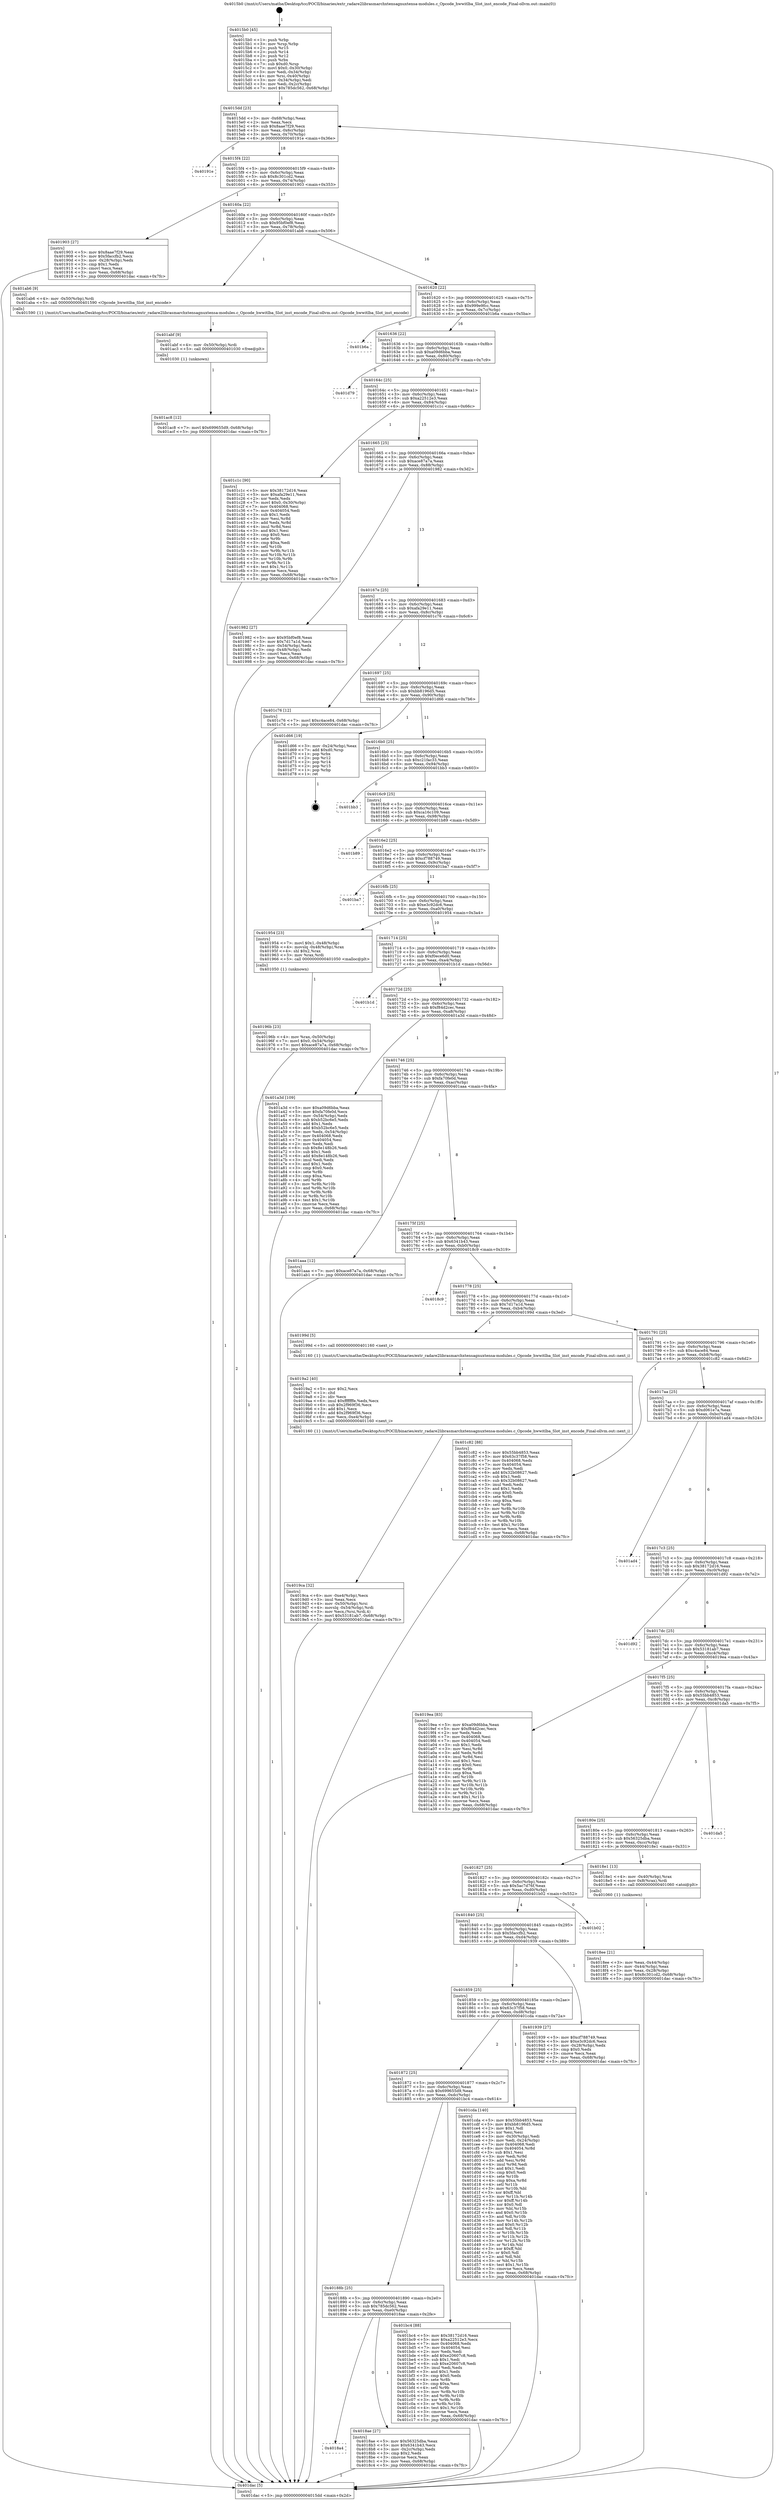 digraph "0x4015b0" {
  label = "0x4015b0 (/mnt/c/Users/mathe/Desktop/tcc/POCII/binaries/extr_radare2librasmarchxtensagnuxtensa-modules.c_Opcode_hwwitlba_Slot_inst_encode_Final-ollvm.out::main(0))"
  labelloc = "t"
  node[shape=record]

  Entry [label="",width=0.3,height=0.3,shape=circle,fillcolor=black,style=filled]
  "0x4015dd" [label="{
     0x4015dd [23]\l
     | [instrs]\l
     &nbsp;&nbsp;0x4015dd \<+3\>: mov -0x68(%rbp),%eax\l
     &nbsp;&nbsp;0x4015e0 \<+2\>: mov %eax,%ecx\l
     &nbsp;&nbsp;0x4015e2 \<+6\>: sub $0x8aae7f29,%ecx\l
     &nbsp;&nbsp;0x4015e8 \<+3\>: mov %eax,-0x6c(%rbp)\l
     &nbsp;&nbsp;0x4015eb \<+3\>: mov %ecx,-0x70(%rbp)\l
     &nbsp;&nbsp;0x4015ee \<+6\>: je 000000000040191e \<main+0x36e\>\l
  }"]
  "0x40191e" [label="{
     0x40191e\l
  }", style=dashed]
  "0x4015f4" [label="{
     0x4015f4 [22]\l
     | [instrs]\l
     &nbsp;&nbsp;0x4015f4 \<+5\>: jmp 00000000004015f9 \<main+0x49\>\l
     &nbsp;&nbsp;0x4015f9 \<+3\>: mov -0x6c(%rbp),%eax\l
     &nbsp;&nbsp;0x4015fc \<+5\>: sub $0x8c301cd2,%eax\l
     &nbsp;&nbsp;0x401601 \<+3\>: mov %eax,-0x74(%rbp)\l
     &nbsp;&nbsp;0x401604 \<+6\>: je 0000000000401903 \<main+0x353\>\l
  }"]
  Exit [label="",width=0.3,height=0.3,shape=circle,fillcolor=black,style=filled,peripheries=2]
  "0x401903" [label="{
     0x401903 [27]\l
     | [instrs]\l
     &nbsp;&nbsp;0x401903 \<+5\>: mov $0x8aae7f29,%eax\l
     &nbsp;&nbsp;0x401908 \<+5\>: mov $0x5faccfb2,%ecx\l
     &nbsp;&nbsp;0x40190d \<+3\>: mov -0x28(%rbp),%edx\l
     &nbsp;&nbsp;0x401910 \<+3\>: cmp $0x1,%edx\l
     &nbsp;&nbsp;0x401913 \<+3\>: cmovl %ecx,%eax\l
     &nbsp;&nbsp;0x401916 \<+3\>: mov %eax,-0x68(%rbp)\l
     &nbsp;&nbsp;0x401919 \<+5\>: jmp 0000000000401dac \<main+0x7fc\>\l
  }"]
  "0x40160a" [label="{
     0x40160a [22]\l
     | [instrs]\l
     &nbsp;&nbsp;0x40160a \<+5\>: jmp 000000000040160f \<main+0x5f\>\l
     &nbsp;&nbsp;0x40160f \<+3\>: mov -0x6c(%rbp),%eax\l
     &nbsp;&nbsp;0x401612 \<+5\>: sub $0x95bf0ef8,%eax\l
     &nbsp;&nbsp;0x401617 \<+3\>: mov %eax,-0x78(%rbp)\l
     &nbsp;&nbsp;0x40161a \<+6\>: je 0000000000401ab6 \<main+0x506\>\l
  }"]
  "0x401ac8" [label="{
     0x401ac8 [12]\l
     | [instrs]\l
     &nbsp;&nbsp;0x401ac8 \<+7\>: movl $0x699655d9,-0x68(%rbp)\l
     &nbsp;&nbsp;0x401acf \<+5\>: jmp 0000000000401dac \<main+0x7fc\>\l
  }"]
  "0x401ab6" [label="{
     0x401ab6 [9]\l
     | [instrs]\l
     &nbsp;&nbsp;0x401ab6 \<+4\>: mov -0x50(%rbp),%rdi\l
     &nbsp;&nbsp;0x401aba \<+5\>: call 0000000000401590 \<Opcode_hwwitlba_Slot_inst_encode\>\l
     | [calls]\l
     &nbsp;&nbsp;0x401590 \{1\} (/mnt/c/Users/mathe/Desktop/tcc/POCII/binaries/extr_radare2librasmarchxtensagnuxtensa-modules.c_Opcode_hwwitlba_Slot_inst_encode_Final-ollvm.out::Opcode_hwwitlba_Slot_inst_encode)\l
  }"]
  "0x401620" [label="{
     0x401620 [22]\l
     | [instrs]\l
     &nbsp;&nbsp;0x401620 \<+5\>: jmp 0000000000401625 \<main+0x75\>\l
     &nbsp;&nbsp;0x401625 \<+3\>: mov -0x6c(%rbp),%eax\l
     &nbsp;&nbsp;0x401628 \<+5\>: sub $0x999e9fcc,%eax\l
     &nbsp;&nbsp;0x40162d \<+3\>: mov %eax,-0x7c(%rbp)\l
     &nbsp;&nbsp;0x401630 \<+6\>: je 0000000000401b6a \<main+0x5ba\>\l
  }"]
  "0x401abf" [label="{
     0x401abf [9]\l
     | [instrs]\l
     &nbsp;&nbsp;0x401abf \<+4\>: mov -0x50(%rbp),%rdi\l
     &nbsp;&nbsp;0x401ac3 \<+5\>: call 0000000000401030 \<free@plt\>\l
     | [calls]\l
     &nbsp;&nbsp;0x401030 \{1\} (unknown)\l
  }"]
  "0x401b6a" [label="{
     0x401b6a\l
  }", style=dashed]
  "0x401636" [label="{
     0x401636 [22]\l
     | [instrs]\l
     &nbsp;&nbsp;0x401636 \<+5\>: jmp 000000000040163b \<main+0x8b\>\l
     &nbsp;&nbsp;0x40163b \<+3\>: mov -0x6c(%rbp),%eax\l
     &nbsp;&nbsp;0x40163e \<+5\>: sub $0xa09d6bba,%eax\l
     &nbsp;&nbsp;0x401643 \<+3\>: mov %eax,-0x80(%rbp)\l
     &nbsp;&nbsp;0x401646 \<+6\>: je 0000000000401d79 \<main+0x7c9\>\l
  }"]
  "0x4019ca" [label="{
     0x4019ca [32]\l
     | [instrs]\l
     &nbsp;&nbsp;0x4019ca \<+6\>: mov -0xe4(%rbp),%ecx\l
     &nbsp;&nbsp;0x4019d0 \<+3\>: imul %eax,%ecx\l
     &nbsp;&nbsp;0x4019d3 \<+4\>: mov -0x50(%rbp),%rsi\l
     &nbsp;&nbsp;0x4019d7 \<+4\>: movslq -0x54(%rbp),%rdi\l
     &nbsp;&nbsp;0x4019db \<+3\>: mov %ecx,(%rsi,%rdi,4)\l
     &nbsp;&nbsp;0x4019de \<+7\>: movl $0x53181ab7,-0x68(%rbp)\l
     &nbsp;&nbsp;0x4019e5 \<+5\>: jmp 0000000000401dac \<main+0x7fc\>\l
  }"]
  "0x401d79" [label="{
     0x401d79\l
  }", style=dashed]
  "0x40164c" [label="{
     0x40164c [25]\l
     | [instrs]\l
     &nbsp;&nbsp;0x40164c \<+5\>: jmp 0000000000401651 \<main+0xa1\>\l
     &nbsp;&nbsp;0x401651 \<+3\>: mov -0x6c(%rbp),%eax\l
     &nbsp;&nbsp;0x401654 \<+5\>: sub $0xa22512e3,%eax\l
     &nbsp;&nbsp;0x401659 \<+6\>: mov %eax,-0x84(%rbp)\l
     &nbsp;&nbsp;0x40165f \<+6\>: je 0000000000401c1c \<main+0x66c\>\l
  }"]
  "0x4019a2" [label="{
     0x4019a2 [40]\l
     | [instrs]\l
     &nbsp;&nbsp;0x4019a2 \<+5\>: mov $0x2,%ecx\l
     &nbsp;&nbsp;0x4019a7 \<+1\>: cltd\l
     &nbsp;&nbsp;0x4019a8 \<+2\>: idiv %ecx\l
     &nbsp;&nbsp;0x4019aa \<+6\>: imul $0xfffffffe,%edx,%ecx\l
     &nbsp;&nbsp;0x4019b0 \<+6\>: sub $0x2f969f36,%ecx\l
     &nbsp;&nbsp;0x4019b6 \<+3\>: add $0x1,%ecx\l
     &nbsp;&nbsp;0x4019b9 \<+6\>: add $0x2f969f36,%ecx\l
     &nbsp;&nbsp;0x4019bf \<+6\>: mov %ecx,-0xe4(%rbp)\l
     &nbsp;&nbsp;0x4019c5 \<+5\>: call 0000000000401160 \<next_i\>\l
     | [calls]\l
     &nbsp;&nbsp;0x401160 \{1\} (/mnt/c/Users/mathe/Desktop/tcc/POCII/binaries/extr_radare2librasmarchxtensagnuxtensa-modules.c_Opcode_hwwitlba_Slot_inst_encode_Final-ollvm.out::next_i)\l
  }"]
  "0x401c1c" [label="{
     0x401c1c [90]\l
     | [instrs]\l
     &nbsp;&nbsp;0x401c1c \<+5\>: mov $0x38172d16,%eax\l
     &nbsp;&nbsp;0x401c21 \<+5\>: mov $0xafa29e11,%ecx\l
     &nbsp;&nbsp;0x401c26 \<+2\>: xor %edx,%edx\l
     &nbsp;&nbsp;0x401c28 \<+7\>: movl $0x0,-0x30(%rbp)\l
     &nbsp;&nbsp;0x401c2f \<+7\>: mov 0x404068,%esi\l
     &nbsp;&nbsp;0x401c36 \<+7\>: mov 0x404054,%edi\l
     &nbsp;&nbsp;0x401c3d \<+3\>: sub $0x1,%edx\l
     &nbsp;&nbsp;0x401c40 \<+3\>: mov %esi,%r8d\l
     &nbsp;&nbsp;0x401c43 \<+3\>: add %edx,%r8d\l
     &nbsp;&nbsp;0x401c46 \<+4\>: imul %r8d,%esi\l
     &nbsp;&nbsp;0x401c4a \<+3\>: and $0x1,%esi\l
     &nbsp;&nbsp;0x401c4d \<+3\>: cmp $0x0,%esi\l
     &nbsp;&nbsp;0x401c50 \<+4\>: sete %r9b\l
     &nbsp;&nbsp;0x401c54 \<+3\>: cmp $0xa,%edi\l
     &nbsp;&nbsp;0x401c57 \<+4\>: setl %r10b\l
     &nbsp;&nbsp;0x401c5b \<+3\>: mov %r9b,%r11b\l
     &nbsp;&nbsp;0x401c5e \<+3\>: and %r10b,%r11b\l
     &nbsp;&nbsp;0x401c61 \<+3\>: xor %r10b,%r9b\l
     &nbsp;&nbsp;0x401c64 \<+3\>: or %r9b,%r11b\l
     &nbsp;&nbsp;0x401c67 \<+4\>: test $0x1,%r11b\l
     &nbsp;&nbsp;0x401c6b \<+3\>: cmovne %ecx,%eax\l
     &nbsp;&nbsp;0x401c6e \<+3\>: mov %eax,-0x68(%rbp)\l
     &nbsp;&nbsp;0x401c71 \<+5\>: jmp 0000000000401dac \<main+0x7fc\>\l
  }"]
  "0x401665" [label="{
     0x401665 [25]\l
     | [instrs]\l
     &nbsp;&nbsp;0x401665 \<+5\>: jmp 000000000040166a \<main+0xba\>\l
     &nbsp;&nbsp;0x40166a \<+3\>: mov -0x6c(%rbp),%eax\l
     &nbsp;&nbsp;0x40166d \<+5\>: sub $0xace87a7a,%eax\l
     &nbsp;&nbsp;0x401672 \<+6\>: mov %eax,-0x88(%rbp)\l
     &nbsp;&nbsp;0x401678 \<+6\>: je 0000000000401982 \<main+0x3d2\>\l
  }"]
  "0x40196b" [label="{
     0x40196b [23]\l
     | [instrs]\l
     &nbsp;&nbsp;0x40196b \<+4\>: mov %rax,-0x50(%rbp)\l
     &nbsp;&nbsp;0x40196f \<+7\>: movl $0x0,-0x54(%rbp)\l
     &nbsp;&nbsp;0x401976 \<+7\>: movl $0xace87a7a,-0x68(%rbp)\l
     &nbsp;&nbsp;0x40197d \<+5\>: jmp 0000000000401dac \<main+0x7fc\>\l
  }"]
  "0x401982" [label="{
     0x401982 [27]\l
     | [instrs]\l
     &nbsp;&nbsp;0x401982 \<+5\>: mov $0x95bf0ef8,%eax\l
     &nbsp;&nbsp;0x401987 \<+5\>: mov $0x7d17a1d,%ecx\l
     &nbsp;&nbsp;0x40198c \<+3\>: mov -0x54(%rbp),%edx\l
     &nbsp;&nbsp;0x40198f \<+3\>: cmp -0x48(%rbp),%edx\l
     &nbsp;&nbsp;0x401992 \<+3\>: cmovl %ecx,%eax\l
     &nbsp;&nbsp;0x401995 \<+3\>: mov %eax,-0x68(%rbp)\l
     &nbsp;&nbsp;0x401998 \<+5\>: jmp 0000000000401dac \<main+0x7fc\>\l
  }"]
  "0x40167e" [label="{
     0x40167e [25]\l
     | [instrs]\l
     &nbsp;&nbsp;0x40167e \<+5\>: jmp 0000000000401683 \<main+0xd3\>\l
     &nbsp;&nbsp;0x401683 \<+3\>: mov -0x6c(%rbp),%eax\l
     &nbsp;&nbsp;0x401686 \<+5\>: sub $0xafa29e11,%eax\l
     &nbsp;&nbsp;0x40168b \<+6\>: mov %eax,-0x8c(%rbp)\l
     &nbsp;&nbsp;0x401691 \<+6\>: je 0000000000401c76 \<main+0x6c6\>\l
  }"]
  "0x4018ee" [label="{
     0x4018ee [21]\l
     | [instrs]\l
     &nbsp;&nbsp;0x4018ee \<+3\>: mov %eax,-0x44(%rbp)\l
     &nbsp;&nbsp;0x4018f1 \<+3\>: mov -0x44(%rbp),%eax\l
     &nbsp;&nbsp;0x4018f4 \<+3\>: mov %eax,-0x28(%rbp)\l
     &nbsp;&nbsp;0x4018f7 \<+7\>: movl $0x8c301cd2,-0x68(%rbp)\l
     &nbsp;&nbsp;0x4018fe \<+5\>: jmp 0000000000401dac \<main+0x7fc\>\l
  }"]
  "0x401c76" [label="{
     0x401c76 [12]\l
     | [instrs]\l
     &nbsp;&nbsp;0x401c76 \<+7\>: movl $0xc4ace84,-0x68(%rbp)\l
     &nbsp;&nbsp;0x401c7d \<+5\>: jmp 0000000000401dac \<main+0x7fc\>\l
  }"]
  "0x401697" [label="{
     0x401697 [25]\l
     | [instrs]\l
     &nbsp;&nbsp;0x401697 \<+5\>: jmp 000000000040169c \<main+0xec\>\l
     &nbsp;&nbsp;0x40169c \<+3\>: mov -0x6c(%rbp),%eax\l
     &nbsp;&nbsp;0x40169f \<+5\>: sub $0xbb8196d5,%eax\l
     &nbsp;&nbsp;0x4016a4 \<+6\>: mov %eax,-0x90(%rbp)\l
     &nbsp;&nbsp;0x4016aa \<+6\>: je 0000000000401d66 \<main+0x7b6\>\l
  }"]
  "0x4015b0" [label="{
     0x4015b0 [45]\l
     | [instrs]\l
     &nbsp;&nbsp;0x4015b0 \<+1\>: push %rbp\l
     &nbsp;&nbsp;0x4015b1 \<+3\>: mov %rsp,%rbp\l
     &nbsp;&nbsp;0x4015b4 \<+2\>: push %r15\l
     &nbsp;&nbsp;0x4015b6 \<+2\>: push %r14\l
     &nbsp;&nbsp;0x4015b8 \<+2\>: push %r12\l
     &nbsp;&nbsp;0x4015ba \<+1\>: push %rbx\l
     &nbsp;&nbsp;0x4015bb \<+7\>: sub $0xd0,%rsp\l
     &nbsp;&nbsp;0x4015c2 \<+7\>: movl $0x0,-0x30(%rbp)\l
     &nbsp;&nbsp;0x4015c9 \<+3\>: mov %edi,-0x34(%rbp)\l
     &nbsp;&nbsp;0x4015cc \<+4\>: mov %rsi,-0x40(%rbp)\l
     &nbsp;&nbsp;0x4015d0 \<+3\>: mov -0x34(%rbp),%edi\l
     &nbsp;&nbsp;0x4015d3 \<+3\>: mov %edi,-0x2c(%rbp)\l
     &nbsp;&nbsp;0x4015d6 \<+7\>: movl $0x785dc562,-0x68(%rbp)\l
  }"]
  "0x401d66" [label="{
     0x401d66 [19]\l
     | [instrs]\l
     &nbsp;&nbsp;0x401d66 \<+3\>: mov -0x24(%rbp),%eax\l
     &nbsp;&nbsp;0x401d69 \<+7\>: add $0xd0,%rsp\l
     &nbsp;&nbsp;0x401d70 \<+1\>: pop %rbx\l
     &nbsp;&nbsp;0x401d71 \<+2\>: pop %r12\l
     &nbsp;&nbsp;0x401d73 \<+2\>: pop %r14\l
     &nbsp;&nbsp;0x401d75 \<+2\>: pop %r15\l
     &nbsp;&nbsp;0x401d77 \<+1\>: pop %rbp\l
     &nbsp;&nbsp;0x401d78 \<+1\>: ret\l
  }"]
  "0x4016b0" [label="{
     0x4016b0 [25]\l
     | [instrs]\l
     &nbsp;&nbsp;0x4016b0 \<+5\>: jmp 00000000004016b5 \<main+0x105\>\l
     &nbsp;&nbsp;0x4016b5 \<+3\>: mov -0x6c(%rbp),%eax\l
     &nbsp;&nbsp;0x4016b8 \<+5\>: sub $0xc21fac33,%eax\l
     &nbsp;&nbsp;0x4016bd \<+6\>: mov %eax,-0x94(%rbp)\l
     &nbsp;&nbsp;0x4016c3 \<+6\>: je 0000000000401bb3 \<main+0x603\>\l
  }"]
  "0x401dac" [label="{
     0x401dac [5]\l
     | [instrs]\l
     &nbsp;&nbsp;0x401dac \<+5\>: jmp 00000000004015dd \<main+0x2d\>\l
  }"]
  "0x401bb3" [label="{
     0x401bb3\l
  }", style=dashed]
  "0x4016c9" [label="{
     0x4016c9 [25]\l
     | [instrs]\l
     &nbsp;&nbsp;0x4016c9 \<+5\>: jmp 00000000004016ce \<main+0x11e\>\l
     &nbsp;&nbsp;0x4016ce \<+3\>: mov -0x6c(%rbp),%eax\l
     &nbsp;&nbsp;0x4016d1 \<+5\>: sub $0xca16c109,%eax\l
     &nbsp;&nbsp;0x4016d6 \<+6\>: mov %eax,-0x98(%rbp)\l
     &nbsp;&nbsp;0x4016dc \<+6\>: je 0000000000401b89 \<main+0x5d9\>\l
  }"]
  "0x4018a4" [label="{
     0x4018a4\l
  }", style=dashed]
  "0x401b89" [label="{
     0x401b89\l
  }", style=dashed]
  "0x4016e2" [label="{
     0x4016e2 [25]\l
     | [instrs]\l
     &nbsp;&nbsp;0x4016e2 \<+5\>: jmp 00000000004016e7 \<main+0x137\>\l
     &nbsp;&nbsp;0x4016e7 \<+3\>: mov -0x6c(%rbp),%eax\l
     &nbsp;&nbsp;0x4016ea \<+5\>: sub $0xcf788749,%eax\l
     &nbsp;&nbsp;0x4016ef \<+6\>: mov %eax,-0x9c(%rbp)\l
     &nbsp;&nbsp;0x4016f5 \<+6\>: je 0000000000401ba7 \<main+0x5f7\>\l
  }"]
  "0x4018ae" [label="{
     0x4018ae [27]\l
     | [instrs]\l
     &nbsp;&nbsp;0x4018ae \<+5\>: mov $0x56325dba,%eax\l
     &nbsp;&nbsp;0x4018b3 \<+5\>: mov $0x6341b43,%ecx\l
     &nbsp;&nbsp;0x4018b8 \<+3\>: mov -0x2c(%rbp),%edx\l
     &nbsp;&nbsp;0x4018bb \<+3\>: cmp $0x2,%edx\l
     &nbsp;&nbsp;0x4018be \<+3\>: cmovne %ecx,%eax\l
     &nbsp;&nbsp;0x4018c1 \<+3\>: mov %eax,-0x68(%rbp)\l
     &nbsp;&nbsp;0x4018c4 \<+5\>: jmp 0000000000401dac \<main+0x7fc\>\l
  }"]
  "0x401ba7" [label="{
     0x401ba7\l
  }", style=dashed]
  "0x4016fb" [label="{
     0x4016fb [25]\l
     | [instrs]\l
     &nbsp;&nbsp;0x4016fb \<+5\>: jmp 0000000000401700 \<main+0x150\>\l
     &nbsp;&nbsp;0x401700 \<+3\>: mov -0x6c(%rbp),%eax\l
     &nbsp;&nbsp;0x401703 \<+5\>: sub $0xe3c92dc6,%eax\l
     &nbsp;&nbsp;0x401708 \<+6\>: mov %eax,-0xa0(%rbp)\l
     &nbsp;&nbsp;0x40170e \<+6\>: je 0000000000401954 \<main+0x3a4\>\l
  }"]
  "0x40188b" [label="{
     0x40188b [25]\l
     | [instrs]\l
     &nbsp;&nbsp;0x40188b \<+5\>: jmp 0000000000401890 \<main+0x2e0\>\l
     &nbsp;&nbsp;0x401890 \<+3\>: mov -0x6c(%rbp),%eax\l
     &nbsp;&nbsp;0x401893 \<+5\>: sub $0x785dc562,%eax\l
     &nbsp;&nbsp;0x401898 \<+6\>: mov %eax,-0xe0(%rbp)\l
     &nbsp;&nbsp;0x40189e \<+6\>: je 00000000004018ae \<main+0x2fe\>\l
  }"]
  "0x401954" [label="{
     0x401954 [23]\l
     | [instrs]\l
     &nbsp;&nbsp;0x401954 \<+7\>: movl $0x1,-0x48(%rbp)\l
     &nbsp;&nbsp;0x40195b \<+4\>: movslq -0x48(%rbp),%rax\l
     &nbsp;&nbsp;0x40195f \<+4\>: shl $0x2,%rax\l
     &nbsp;&nbsp;0x401963 \<+3\>: mov %rax,%rdi\l
     &nbsp;&nbsp;0x401966 \<+5\>: call 0000000000401050 \<malloc@plt\>\l
     | [calls]\l
     &nbsp;&nbsp;0x401050 \{1\} (unknown)\l
  }"]
  "0x401714" [label="{
     0x401714 [25]\l
     | [instrs]\l
     &nbsp;&nbsp;0x401714 \<+5\>: jmp 0000000000401719 \<main+0x169\>\l
     &nbsp;&nbsp;0x401719 \<+3\>: mov -0x6c(%rbp),%eax\l
     &nbsp;&nbsp;0x40171c \<+5\>: sub $0xf0ece6d0,%eax\l
     &nbsp;&nbsp;0x401721 \<+6\>: mov %eax,-0xa4(%rbp)\l
     &nbsp;&nbsp;0x401727 \<+6\>: je 0000000000401b1d \<main+0x56d\>\l
  }"]
  "0x401bc4" [label="{
     0x401bc4 [88]\l
     | [instrs]\l
     &nbsp;&nbsp;0x401bc4 \<+5\>: mov $0x38172d16,%eax\l
     &nbsp;&nbsp;0x401bc9 \<+5\>: mov $0xa22512e3,%ecx\l
     &nbsp;&nbsp;0x401bce \<+7\>: mov 0x404068,%edx\l
     &nbsp;&nbsp;0x401bd5 \<+7\>: mov 0x404054,%esi\l
     &nbsp;&nbsp;0x401bdc \<+2\>: mov %edx,%edi\l
     &nbsp;&nbsp;0x401bde \<+6\>: add $0xe20607c8,%edi\l
     &nbsp;&nbsp;0x401be4 \<+3\>: sub $0x1,%edi\l
     &nbsp;&nbsp;0x401be7 \<+6\>: sub $0xe20607c8,%edi\l
     &nbsp;&nbsp;0x401bed \<+3\>: imul %edi,%edx\l
     &nbsp;&nbsp;0x401bf0 \<+3\>: and $0x1,%edx\l
     &nbsp;&nbsp;0x401bf3 \<+3\>: cmp $0x0,%edx\l
     &nbsp;&nbsp;0x401bf6 \<+4\>: sete %r8b\l
     &nbsp;&nbsp;0x401bfa \<+3\>: cmp $0xa,%esi\l
     &nbsp;&nbsp;0x401bfd \<+4\>: setl %r9b\l
     &nbsp;&nbsp;0x401c01 \<+3\>: mov %r8b,%r10b\l
     &nbsp;&nbsp;0x401c04 \<+3\>: and %r9b,%r10b\l
     &nbsp;&nbsp;0x401c07 \<+3\>: xor %r9b,%r8b\l
     &nbsp;&nbsp;0x401c0a \<+3\>: or %r8b,%r10b\l
     &nbsp;&nbsp;0x401c0d \<+4\>: test $0x1,%r10b\l
     &nbsp;&nbsp;0x401c11 \<+3\>: cmovne %ecx,%eax\l
     &nbsp;&nbsp;0x401c14 \<+3\>: mov %eax,-0x68(%rbp)\l
     &nbsp;&nbsp;0x401c17 \<+5\>: jmp 0000000000401dac \<main+0x7fc\>\l
  }"]
  "0x401b1d" [label="{
     0x401b1d\l
  }", style=dashed]
  "0x40172d" [label="{
     0x40172d [25]\l
     | [instrs]\l
     &nbsp;&nbsp;0x40172d \<+5\>: jmp 0000000000401732 \<main+0x182\>\l
     &nbsp;&nbsp;0x401732 \<+3\>: mov -0x6c(%rbp),%eax\l
     &nbsp;&nbsp;0x401735 \<+5\>: sub $0xf84d2cec,%eax\l
     &nbsp;&nbsp;0x40173a \<+6\>: mov %eax,-0xa8(%rbp)\l
     &nbsp;&nbsp;0x401740 \<+6\>: je 0000000000401a3d \<main+0x48d\>\l
  }"]
  "0x401872" [label="{
     0x401872 [25]\l
     | [instrs]\l
     &nbsp;&nbsp;0x401872 \<+5\>: jmp 0000000000401877 \<main+0x2c7\>\l
     &nbsp;&nbsp;0x401877 \<+3\>: mov -0x6c(%rbp),%eax\l
     &nbsp;&nbsp;0x40187a \<+5\>: sub $0x699655d9,%eax\l
     &nbsp;&nbsp;0x40187f \<+6\>: mov %eax,-0xdc(%rbp)\l
     &nbsp;&nbsp;0x401885 \<+6\>: je 0000000000401bc4 \<main+0x614\>\l
  }"]
  "0x401a3d" [label="{
     0x401a3d [109]\l
     | [instrs]\l
     &nbsp;&nbsp;0x401a3d \<+5\>: mov $0xa09d6bba,%eax\l
     &nbsp;&nbsp;0x401a42 \<+5\>: mov $0xfa70fe0d,%ecx\l
     &nbsp;&nbsp;0x401a47 \<+3\>: mov -0x54(%rbp),%edx\l
     &nbsp;&nbsp;0x401a4a \<+6\>: sub $0xb52bc6e5,%edx\l
     &nbsp;&nbsp;0x401a50 \<+3\>: add $0x1,%edx\l
     &nbsp;&nbsp;0x401a53 \<+6\>: add $0xb52bc6e5,%edx\l
     &nbsp;&nbsp;0x401a59 \<+3\>: mov %edx,-0x54(%rbp)\l
     &nbsp;&nbsp;0x401a5c \<+7\>: mov 0x404068,%edx\l
     &nbsp;&nbsp;0x401a63 \<+7\>: mov 0x404054,%esi\l
     &nbsp;&nbsp;0x401a6a \<+2\>: mov %edx,%edi\l
     &nbsp;&nbsp;0x401a6c \<+6\>: sub $0x8e148b26,%edi\l
     &nbsp;&nbsp;0x401a72 \<+3\>: sub $0x1,%edi\l
     &nbsp;&nbsp;0x401a75 \<+6\>: add $0x8e148b26,%edi\l
     &nbsp;&nbsp;0x401a7b \<+3\>: imul %edi,%edx\l
     &nbsp;&nbsp;0x401a7e \<+3\>: and $0x1,%edx\l
     &nbsp;&nbsp;0x401a81 \<+3\>: cmp $0x0,%edx\l
     &nbsp;&nbsp;0x401a84 \<+4\>: sete %r8b\l
     &nbsp;&nbsp;0x401a88 \<+3\>: cmp $0xa,%esi\l
     &nbsp;&nbsp;0x401a8b \<+4\>: setl %r9b\l
     &nbsp;&nbsp;0x401a8f \<+3\>: mov %r8b,%r10b\l
     &nbsp;&nbsp;0x401a92 \<+3\>: and %r9b,%r10b\l
     &nbsp;&nbsp;0x401a95 \<+3\>: xor %r9b,%r8b\l
     &nbsp;&nbsp;0x401a98 \<+3\>: or %r8b,%r10b\l
     &nbsp;&nbsp;0x401a9b \<+4\>: test $0x1,%r10b\l
     &nbsp;&nbsp;0x401a9f \<+3\>: cmovne %ecx,%eax\l
     &nbsp;&nbsp;0x401aa2 \<+3\>: mov %eax,-0x68(%rbp)\l
     &nbsp;&nbsp;0x401aa5 \<+5\>: jmp 0000000000401dac \<main+0x7fc\>\l
  }"]
  "0x401746" [label="{
     0x401746 [25]\l
     | [instrs]\l
     &nbsp;&nbsp;0x401746 \<+5\>: jmp 000000000040174b \<main+0x19b\>\l
     &nbsp;&nbsp;0x40174b \<+3\>: mov -0x6c(%rbp),%eax\l
     &nbsp;&nbsp;0x40174e \<+5\>: sub $0xfa70fe0d,%eax\l
     &nbsp;&nbsp;0x401753 \<+6\>: mov %eax,-0xac(%rbp)\l
     &nbsp;&nbsp;0x401759 \<+6\>: je 0000000000401aaa \<main+0x4fa\>\l
  }"]
  "0x401cda" [label="{
     0x401cda [140]\l
     | [instrs]\l
     &nbsp;&nbsp;0x401cda \<+5\>: mov $0x55bb4853,%eax\l
     &nbsp;&nbsp;0x401cdf \<+5\>: mov $0xbb8196d5,%ecx\l
     &nbsp;&nbsp;0x401ce4 \<+2\>: mov $0x1,%dl\l
     &nbsp;&nbsp;0x401ce6 \<+2\>: xor %esi,%esi\l
     &nbsp;&nbsp;0x401ce8 \<+3\>: mov -0x30(%rbp),%edi\l
     &nbsp;&nbsp;0x401ceb \<+3\>: mov %edi,-0x24(%rbp)\l
     &nbsp;&nbsp;0x401cee \<+7\>: mov 0x404068,%edi\l
     &nbsp;&nbsp;0x401cf5 \<+8\>: mov 0x404054,%r8d\l
     &nbsp;&nbsp;0x401cfd \<+3\>: sub $0x1,%esi\l
     &nbsp;&nbsp;0x401d00 \<+3\>: mov %edi,%r9d\l
     &nbsp;&nbsp;0x401d03 \<+3\>: add %esi,%r9d\l
     &nbsp;&nbsp;0x401d06 \<+4\>: imul %r9d,%edi\l
     &nbsp;&nbsp;0x401d0a \<+3\>: and $0x1,%edi\l
     &nbsp;&nbsp;0x401d0d \<+3\>: cmp $0x0,%edi\l
     &nbsp;&nbsp;0x401d10 \<+4\>: sete %r10b\l
     &nbsp;&nbsp;0x401d14 \<+4\>: cmp $0xa,%r8d\l
     &nbsp;&nbsp;0x401d18 \<+4\>: setl %r11b\l
     &nbsp;&nbsp;0x401d1c \<+3\>: mov %r10b,%bl\l
     &nbsp;&nbsp;0x401d1f \<+3\>: xor $0xff,%bl\l
     &nbsp;&nbsp;0x401d22 \<+3\>: mov %r11b,%r14b\l
     &nbsp;&nbsp;0x401d25 \<+4\>: xor $0xff,%r14b\l
     &nbsp;&nbsp;0x401d29 \<+3\>: xor $0x0,%dl\l
     &nbsp;&nbsp;0x401d2c \<+3\>: mov %bl,%r15b\l
     &nbsp;&nbsp;0x401d2f \<+4\>: and $0x0,%r15b\l
     &nbsp;&nbsp;0x401d33 \<+3\>: and %dl,%r10b\l
     &nbsp;&nbsp;0x401d36 \<+3\>: mov %r14b,%r12b\l
     &nbsp;&nbsp;0x401d39 \<+4\>: and $0x0,%r12b\l
     &nbsp;&nbsp;0x401d3d \<+3\>: and %dl,%r11b\l
     &nbsp;&nbsp;0x401d40 \<+3\>: or %r10b,%r15b\l
     &nbsp;&nbsp;0x401d43 \<+3\>: or %r11b,%r12b\l
     &nbsp;&nbsp;0x401d46 \<+3\>: xor %r12b,%r15b\l
     &nbsp;&nbsp;0x401d49 \<+3\>: or %r14b,%bl\l
     &nbsp;&nbsp;0x401d4c \<+3\>: xor $0xff,%bl\l
     &nbsp;&nbsp;0x401d4f \<+3\>: or $0x0,%dl\l
     &nbsp;&nbsp;0x401d52 \<+2\>: and %dl,%bl\l
     &nbsp;&nbsp;0x401d54 \<+3\>: or %bl,%r15b\l
     &nbsp;&nbsp;0x401d57 \<+4\>: test $0x1,%r15b\l
     &nbsp;&nbsp;0x401d5b \<+3\>: cmovne %ecx,%eax\l
     &nbsp;&nbsp;0x401d5e \<+3\>: mov %eax,-0x68(%rbp)\l
     &nbsp;&nbsp;0x401d61 \<+5\>: jmp 0000000000401dac \<main+0x7fc\>\l
  }"]
  "0x401aaa" [label="{
     0x401aaa [12]\l
     | [instrs]\l
     &nbsp;&nbsp;0x401aaa \<+7\>: movl $0xace87a7a,-0x68(%rbp)\l
     &nbsp;&nbsp;0x401ab1 \<+5\>: jmp 0000000000401dac \<main+0x7fc\>\l
  }"]
  "0x40175f" [label="{
     0x40175f [25]\l
     | [instrs]\l
     &nbsp;&nbsp;0x40175f \<+5\>: jmp 0000000000401764 \<main+0x1b4\>\l
     &nbsp;&nbsp;0x401764 \<+3\>: mov -0x6c(%rbp),%eax\l
     &nbsp;&nbsp;0x401767 \<+5\>: sub $0x6341b43,%eax\l
     &nbsp;&nbsp;0x40176c \<+6\>: mov %eax,-0xb0(%rbp)\l
     &nbsp;&nbsp;0x401772 \<+6\>: je 00000000004018c9 \<main+0x319\>\l
  }"]
  "0x401859" [label="{
     0x401859 [25]\l
     | [instrs]\l
     &nbsp;&nbsp;0x401859 \<+5\>: jmp 000000000040185e \<main+0x2ae\>\l
     &nbsp;&nbsp;0x40185e \<+3\>: mov -0x6c(%rbp),%eax\l
     &nbsp;&nbsp;0x401861 \<+5\>: sub $0x63c37f58,%eax\l
     &nbsp;&nbsp;0x401866 \<+6\>: mov %eax,-0xd8(%rbp)\l
     &nbsp;&nbsp;0x40186c \<+6\>: je 0000000000401cda \<main+0x72a\>\l
  }"]
  "0x4018c9" [label="{
     0x4018c9\l
  }", style=dashed]
  "0x401778" [label="{
     0x401778 [25]\l
     | [instrs]\l
     &nbsp;&nbsp;0x401778 \<+5\>: jmp 000000000040177d \<main+0x1cd\>\l
     &nbsp;&nbsp;0x40177d \<+3\>: mov -0x6c(%rbp),%eax\l
     &nbsp;&nbsp;0x401780 \<+5\>: sub $0x7d17a1d,%eax\l
     &nbsp;&nbsp;0x401785 \<+6\>: mov %eax,-0xb4(%rbp)\l
     &nbsp;&nbsp;0x40178b \<+6\>: je 000000000040199d \<main+0x3ed\>\l
  }"]
  "0x401939" [label="{
     0x401939 [27]\l
     | [instrs]\l
     &nbsp;&nbsp;0x401939 \<+5\>: mov $0xcf788749,%eax\l
     &nbsp;&nbsp;0x40193e \<+5\>: mov $0xe3c92dc6,%ecx\l
     &nbsp;&nbsp;0x401943 \<+3\>: mov -0x28(%rbp),%edx\l
     &nbsp;&nbsp;0x401946 \<+3\>: cmp $0x0,%edx\l
     &nbsp;&nbsp;0x401949 \<+3\>: cmove %ecx,%eax\l
     &nbsp;&nbsp;0x40194c \<+3\>: mov %eax,-0x68(%rbp)\l
     &nbsp;&nbsp;0x40194f \<+5\>: jmp 0000000000401dac \<main+0x7fc\>\l
  }"]
  "0x40199d" [label="{
     0x40199d [5]\l
     | [instrs]\l
     &nbsp;&nbsp;0x40199d \<+5\>: call 0000000000401160 \<next_i\>\l
     | [calls]\l
     &nbsp;&nbsp;0x401160 \{1\} (/mnt/c/Users/mathe/Desktop/tcc/POCII/binaries/extr_radare2librasmarchxtensagnuxtensa-modules.c_Opcode_hwwitlba_Slot_inst_encode_Final-ollvm.out::next_i)\l
  }"]
  "0x401791" [label="{
     0x401791 [25]\l
     | [instrs]\l
     &nbsp;&nbsp;0x401791 \<+5\>: jmp 0000000000401796 \<main+0x1e6\>\l
     &nbsp;&nbsp;0x401796 \<+3\>: mov -0x6c(%rbp),%eax\l
     &nbsp;&nbsp;0x401799 \<+5\>: sub $0xc4ace84,%eax\l
     &nbsp;&nbsp;0x40179e \<+6\>: mov %eax,-0xb8(%rbp)\l
     &nbsp;&nbsp;0x4017a4 \<+6\>: je 0000000000401c82 \<main+0x6d2\>\l
  }"]
  "0x401840" [label="{
     0x401840 [25]\l
     | [instrs]\l
     &nbsp;&nbsp;0x401840 \<+5\>: jmp 0000000000401845 \<main+0x295\>\l
     &nbsp;&nbsp;0x401845 \<+3\>: mov -0x6c(%rbp),%eax\l
     &nbsp;&nbsp;0x401848 \<+5\>: sub $0x5faccfb2,%eax\l
     &nbsp;&nbsp;0x40184d \<+6\>: mov %eax,-0xd4(%rbp)\l
     &nbsp;&nbsp;0x401853 \<+6\>: je 0000000000401939 \<main+0x389\>\l
  }"]
  "0x401c82" [label="{
     0x401c82 [88]\l
     | [instrs]\l
     &nbsp;&nbsp;0x401c82 \<+5\>: mov $0x55bb4853,%eax\l
     &nbsp;&nbsp;0x401c87 \<+5\>: mov $0x63c37f58,%ecx\l
     &nbsp;&nbsp;0x401c8c \<+7\>: mov 0x404068,%edx\l
     &nbsp;&nbsp;0x401c93 \<+7\>: mov 0x404054,%esi\l
     &nbsp;&nbsp;0x401c9a \<+2\>: mov %edx,%edi\l
     &nbsp;&nbsp;0x401c9c \<+6\>: add $0x32b08627,%edi\l
     &nbsp;&nbsp;0x401ca2 \<+3\>: sub $0x1,%edi\l
     &nbsp;&nbsp;0x401ca5 \<+6\>: sub $0x32b08627,%edi\l
     &nbsp;&nbsp;0x401cab \<+3\>: imul %edi,%edx\l
     &nbsp;&nbsp;0x401cae \<+3\>: and $0x1,%edx\l
     &nbsp;&nbsp;0x401cb1 \<+3\>: cmp $0x0,%edx\l
     &nbsp;&nbsp;0x401cb4 \<+4\>: sete %r8b\l
     &nbsp;&nbsp;0x401cb8 \<+3\>: cmp $0xa,%esi\l
     &nbsp;&nbsp;0x401cbb \<+4\>: setl %r9b\l
     &nbsp;&nbsp;0x401cbf \<+3\>: mov %r8b,%r10b\l
     &nbsp;&nbsp;0x401cc2 \<+3\>: and %r9b,%r10b\l
     &nbsp;&nbsp;0x401cc5 \<+3\>: xor %r9b,%r8b\l
     &nbsp;&nbsp;0x401cc8 \<+3\>: or %r8b,%r10b\l
     &nbsp;&nbsp;0x401ccb \<+4\>: test $0x1,%r10b\l
     &nbsp;&nbsp;0x401ccf \<+3\>: cmovne %ecx,%eax\l
     &nbsp;&nbsp;0x401cd2 \<+3\>: mov %eax,-0x68(%rbp)\l
     &nbsp;&nbsp;0x401cd5 \<+5\>: jmp 0000000000401dac \<main+0x7fc\>\l
  }"]
  "0x4017aa" [label="{
     0x4017aa [25]\l
     | [instrs]\l
     &nbsp;&nbsp;0x4017aa \<+5\>: jmp 00000000004017af \<main+0x1ff\>\l
     &nbsp;&nbsp;0x4017af \<+3\>: mov -0x6c(%rbp),%eax\l
     &nbsp;&nbsp;0x4017b2 \<+5\>: sub $0xd061e7a,%eax\l
     &nbsp;&nbsp;0x4017b7 \<+6\>: mov %eax,-0xbc(%rbp)\l
     &nbsp;&nbsp;0x4017bd \<+6\>: je 0000000000401ad4 \<main+0x524\>\l
  }"]
  "0x401b02" [label="{
     0x401b02\l
  }", style=dashed]
  "0x401ad4" [label="{
     0x401ad4\l
  }", style=dashed]
  "0x4017c3" [label="{
     0x4017c3 [25]\l
     | [instrs]\l
     &nbsp;&nbsp;0x4017c3 \<+5\>: jmp 00000000004017c8 \<main+0x218\>\l
     &nbsp;&nbsp;0x4017c8 \<+3\>: mov -0x6c(%rbp),%eax\l
     &nbsp;&nbsp;0x4017cb \<+5\>: sub $0x38172d16,%eax\l
     &nbsp;&nbsp;0x4017d0 \<+6\>: mov %eax,-0xc0(%rbp)\l
     &nbsp;&nbsp;0x4017d6 \<+6\>: je 0000000000401d92 \<main+0x7e2\>\l
  }"]
  "0x401827" [label="{
     0x401827 [25]\l
     | [instrs]\l
     &nbsp;&nbsp;0x401827 \<+5\>: jmp 000000000040182c \<main+0x27c\>\l
     &nbsp;&nbsp;0x40182c \<+3\>: mov -0x6c(%rbp),%eax\l
     &nbsp;&nbsp;0x40182f \<+5\>: sub $0x5ac7d76f,%eax\l
     &nbsp;&nbsp;0x401834 \<+6\>: mov %eax,-0xd0(%rbp)\l
     &nbsp;&nbsp;0x40183a \<+6\>: je 0000000000401b02 \<main+0x552\>\l
  }"]
  "0x401d92" [label="{
     0x401d92\l
  }", style=dashed]
  "0x4017dc" [label="{
     0x4017dc [25]\l
     | [instrs]\l
     &nbsp;&nbsp;0x4017dc \<+5\>: jmp 00000000004017e1 \<main+0x231\>\l
     &nbsp;&nbsp;0x4017e1 \<+3\>: mov -0x6c(%rbp),%eax\l
     &nbsp;&nbsp;0x4017e4 \<+5\>: sub $0x53181ab7,%eax\l
     &nbsp;&nbsp;0x4017e9 \<+6\>: mov %eax,-0xc4(%rbp)\l
     &nbsp;&nbsp;0x4017ef \<+6\>: je 00000000004019ea \<main+0x43a\>\l
  }"]
  "0x4018e1" [label="{
     0x4018e1 [13]\l
     | [instrs]\l
     &nbsp;&nbsp;0x4018e1 \<+4\>: mov -0x40(%rbp),%rax\l
     &nbsp;&nbsp;0x4018e5 \<+4\>: mov 0x8(%rax),%rdi\l
     &nbsp;&nbsp;0x4018e9 \<+5\>: call 0000000000401060 \<atoi@plt\>\l
     | [calls]\l
     &nbsp;&nbsp;0x401060 \{1\} (unknown)\l
  }"]
  "0x4019ea" [label="{
     0x4019ea [83]\l
     | [instrs]\l
     &nbsp;&nbsp;0x4019ea \<+5\>: mov $0xa09d6bba,%eax\l
     &nbsp;&nbsp;0x4019ef \<+5\>: mov $0xf84d2cec,%ecx\l
     &nbsp;&nbsp;0x4019f4 \<+2\>: xor %edx,%edx\l
     &nbsp;&nbsp;0x4019f6 \<+7\>: mov 0x404068,%esi\l
     &nbsp;&nbsp;0x4019fd \<+7\>: mov 0x404054,%edi\l
     &nbsp;&nbsp;0x401a04 \<+3\>: sub $0x1,%edx\l
     &nbsp;&nbsp;0x401a07 \<+3\>: mov %esi,%r8d\l
     &nbsp;&nbsp;0x401a0a \<+3\>: add %edx,%r8d\l
     &nbsp;&nbsp;0x401a0d \<+4\>: imul %r8d,%esi\l
     &nbsp;&nbsp;0x401a11 \<+3\>: and $0x1,%esi\l
     &nbsp;&nbsp;0x401a14 \<+3\>: cmp $0x0,%esi\l
     &nbsp;&nbsp;0x401a17 \<+4\>: sete %r9b\l
     &nbsp;&nbsp;0x401a1b \<+3\>: cmp $0xa,%edi\l
     &nbsp;&nbsp;0x401a1e \<+4\>: setl %r10b\l
     &nbsp;&nbsp;0x401a22 \<+3\>: mov %r9b,%r11b\l
     &nbsp;&nbsp;0x401a25 \<+3\>: and %r10b,%r11b\l
     &nbsp;&nbsp;0x401a28 \<+3\>: xor %r10b,%r9b\l
     &nbsp;&nbsp;0x401a2b \<+3\>: or %r9b,%r11b\l
     &nbsp;&nbsp;0x401a2e \<+4\>: test $0x1,%r11b\l
     &nbsp;&nbsp;0x401a32 \<+3\>: cmovne %ecx,%eax\l
     &nbsp;&nbsp;0x401a35 \<+3\>: mov %eax,-0x68(%rbp)\l
     &nbsp;&nbsp;0x401a38 \<+5\>: jmp 0000000000401dac \<main+0x7fc\>\l
  }"]
  "0x4017f5" [label="{
     0x4017f5 [25]\l
     | [instrs]\l
     &nbsp;&nbsp;0x4017f5 \<+5\>: jmp 00000000004017fa \<main+0x24a\>\l
     &nbsp;&nbsp;0x4017fa \<+3\>: mov -0x6c(%rbp),%eax\l
     &nbsp;&nbsp;0x4017fd \<+5\>: sub $0x55bb4853,%eax\l
     &nbsp;&nbsp;0x401802 \<+6\>: mov %eax,-0xc8(%rbp)\l
     &nbsp;&nbsp;0x401808 \<+6\>: je 0000000000401da5 \<main+0x7f5\>\l
  }"]
  "0x40180e" [label="{
     0x40180e [25]\l
     | [instrs]\l
     &nbsp;&nbsp;0x40180e \<+5\>: jmp 0000000000401813 \<main+0x263\>\l
     &nbsp;&nbsp;0x401813 \<+3\>: mov -0x6c(%rbp),%eax\l
     &nbsp;&nbsp;0x401816 \<+5\>: sub $0x56325dba,%eax\l
     &nbsp;&nbsp;0x40181b \<+6\>: mov %eax,-0xcc(%rbp)\l
     &nbsp;&nbsp;0x401821 \<+6\>: je 00000000004018e1 \<main+0x331\>\l
  }"]
  "0x401da5" [label="{
     0x401da5\l
  }", style=dashed]
  Entry -> "0x4015b0" [label=" 1"]
  "0x4015dd" -> "0x40191e" [label=" 0"]
  "0x4015dd" -> "0x4015f4" [label=" 18"]
  "0x401d66" -> Exit [label=" 1"]
  "0x4015f4" -> "0x401903" [label=" 1"]
  "0x4015f4" -> "0x40160a" [label=" 17"]
  "0x401cda" -> "0x401dac" [label=" 1"]
  "0x40160a" -> "0x401ab6" [label=" 1"]
  "0x40160a" -> "0x401620" [label=" 16"]
  "0x401c82" -> "0x401dac" [label=" 1"]
  "0x401620" -> "0x401b6a" [label=" 0"]
  "0x401620" -> "0x401636" [label=" 16"]
  "0x401c76" -> "0x401dac" [label=" 1"]
  "0x401636" -> "0x401d79" [label=" 0"]
  "0x401636" -> "0x40164c" [label=" 16"]
  "0x401c1c" -> "0x401dac" [label=" 1"]
  "0x40164c" -> "0x401c1c" [label=" 1"]
  "0x40164c" -> "0x401665" [label=" 15"]
  "0x401bc4" -> "0x401dac" [label=" 1"]
  "0x401665" -> "0x401982" [label=" 2"]
  "0x401665" -> "0x40167e" [label=" 13"]
  "0x401ac8" -> "0x401dac" [label=" 1"]
  "0x40167e" -> "0x401c76" [label=" 1"]
  "0x40167e" -> "0x401697" [label=" 12"]
  "0x401abf" -> "0x401ac8" [label=" 1"]
  "0x401697" -> "0x401d66" [label=" 1"]
  "0x401697" -> "0x4016b0" [label=" 11"]
  "0x401ab6" -> "0x401abf" [label=" 1"]
  "0x4016b0" -> "0x401bb3" [label=" 0"]
  "0x4016b0" -> "0x4016c9" [label=" 11"]
  "0x401aaa" -> "0x401dac" [label=" 1"]
  "0x4016c9" -> "0x401b89" [label=" 0"]
  "0x4016c9" -> "0x4016e2" [label=" 11"]
  "0x401a3d" -> "0x401dac" [label=" 1"]
  "0x4016e2" -> "0x401ba7" [label=" 0"]
  "0x4016e2" -> "0x4016fb" [label=" 11"]
  "0x4019ea" -> "0x401dac" [label=" 1"]
  "0x4016fb" -> "0x401954" [label=" 1"]
  "0x4016fb" -> "0x401714" [label=" 10"]
  "0x4019a2" -> "0x4019ca" [label=" 1"]
  "0x401714" -> "0x401b1d" [label=" 0"]
  "0x401714" -> "0x40172d" [label=" 10"]
  "0x40199d" -> "0x4019a2" [label=" 1"]
  "0x40172d" -> "0x401a3d" [label=" 1"]
  "0x40172d" -> "0x401746" [label=" 9"]
  "0x40196b" -> "0x401dac" [label=" 1"]
  "0x401746" -> "0x401aaa" [label=" 1"]
  "0x401746" -> "0x40175f" [label=" 8"]
  "0x401954" -> "0x40196b" [label=" 1"]
  "0x40175f" -> "0x4018c9" [label=" 0"]
  "0x40175f" -> "0x401778" [label=" 8"]
  "0x401903" -> "0x401dac" [label=" 1"]
  "0x401778" -> "0x40199d" [label=" 1"]
  "0x401778" -> "0x401791" [label=" 7"]
  "0x4018ee" -> "0x401dac" [label=" 1"]
  "0x401791" -> "0x401c82" [label=" 1"]
  "0x401791" -> "0x4017aa" [label=" 6"]
  "0x401dac" -> "0x4015dd" [label=" 17"]
  "0x4017aa" -> "0x401ad4" [label=" 0"]
  "0x4017aa" -> "0x4017c3" [label=" 6"]
  "0x4015b0" -> "0x4015dd" [label=" 1"]
  "0x4017c3" -> "0x401d92" [label=" 0"]
  "0x4017c3" -> "0x4017dc" [label=" 6"]
  "0x40188b" -> "0x4018a4" [label=" 0"]
  "0x4017dc" -> "0x4019ea" [label=" 1"]
  "0x4017dc" -> "0x4017f5" [label=" 5"]
  "0x40188b" -> "0x4018ae" [label=" 1"]
  "0x4017f5" -> "0x401da5" [label=" 0"]
  "0x4017f5" -> "0x40180e" [label=" 5"]
  "0x4019ca" -> "0x401dac" [label=" 1"]
  "0x40180e" -> "0x4018e1" [label=" 1"]
  "0x40180e" -> "0x401827" [label=" 4"]
  "0x4018ae" -> "0x401dac" [label=" 1"]
  "0x401827" -> "0x401b02" [label=" 0"]
  "0x401827" -> "0x401840" [label=" 4"]
  "0x4018e1" -> "0x4018ee" [label=" 1"]
  "0x401840" -> "0x401939" [label=" 1"]
  "0x401840" -> "0x401859" [label=" 3"]
  "0x401939" -> "0x401dac" [label=" 1"]
  "0x401859" -> "0x401cda" [label=" 1"]
  "0x401859" -> "0x401872" [label=" 2"]
  "0x401982" -> "0x401dac" [label=" 2"]
  "0x401872" -> "0x401bc4" [label=" 1"]
  "0x401872" -> "0x40188b" [label=" 1"]
}
